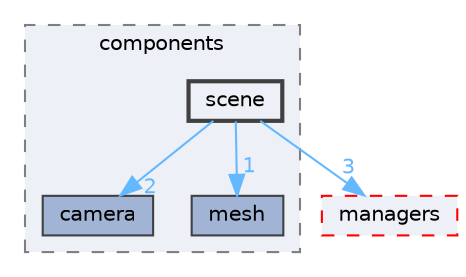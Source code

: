 digraph "src/components/scene"
{
 // LATEX_PDF_SIZE
  bgcolor="transparent";
  edge [fontname=Helvetica,fontsize=10,labelfontname=Helvetica,labelfontsize=10];
  node [fontname=Helvetica,fontsize=10,shape=box,height=0.2,width=0.4];
  compound=true
  subgraph clusterdir_3c4c7c1a85608ccd561c026bec818e51 {
    graph [ bgcolor="#edf0f7", pencolor="grey50", label="components", fontname=Helvetica,fontsize=10 style="filled,dashed", URL="dir_3c4c7c1a85608ccd561c026bec818e51.html",tooltip=""]
  dir_c45eebf8d29c7d7ecff1a26753622a12 [label="camera", fillcolor="#a2b4d6", color="grey25", style="filled", URL="dir_c45eebf8d29c7d7ecff1a26753622a12.html",tooltip=""];
  dir_c4bda7cd3069d02890e2fa140add7f58 [label="mesh", fillcolor="#a2b4d6", color="grey25", style="filled", URL="dir_c4bda7cd3069d02890e2fa140add7f58.html",tooltip=""];
  dir_afb3136e7559cd88be9465dbdd504cb7 [label="scene", fillcolor="#edf0f7", color="grey25", style="filled,bold", URL="dir_afb3136e7559cd88be9465dbdd504cb7.html",tooltip=""];
  }
  dir_da1d252641c1d690e9226c1cabf97c78 [label="managers", fillcolor="#edf0f7", color="red", style="filled,dashed", URL="dir_da1d252641c1d690e9226c1cabf97c78.html",tooltip=""];
  dir_afb3136e7559cd88be9465dbdd504cb7->dir_c45eebf8d29c7d7ecff1a26753622a12 [headlabel="2", labeldistance=1.5 headhref="dir_000008_000000.html" color="steelblue1" fontcolor="steelblue1"];
  dir_afb3136e7559cd88be9465dbdd504cb7->dir_c4bda7cd3069d02890e2fa140add7f58 [headlabel="1", labeldistance=1.5 headhref="dir_000008_000007.html" color="steelblue1" fontcolor="steelblue1"];
  dir_afb3136e7559cd88be9465dbdd504cb7->dir_da1d252641c1d690e9226c1cabf97c78 [headlabel="3", labeldistance=1.5 headhref="dir_000008_000006.html" color="steelblue1" fontcolor="steelblue1"];
}
